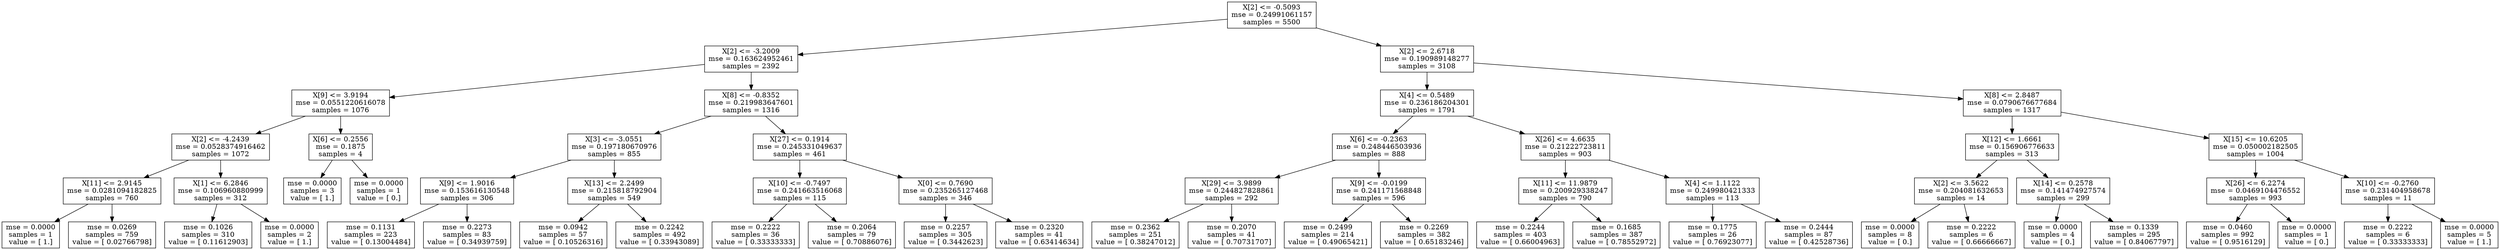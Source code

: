 digraph Tree {
0 [label="X[2] <= -0.5093\nmse = 0.24991061157\nsamples = 5500", shape="box"] ;
1 [label="X[2] <= -3.2009\nmse = 0.163624952461\nsamples = 2392", shape="box"] ;
0 -> 1 ;
2 [label="X[9] <= 3.9194\nmse = 0.0551220616078\nsamples = 1076", shape="box"] ;
1 -> 2 ;
3 [label="X[2] <= -4.2439\nmse = 0.0528374916462\nsamples = 1072", shape="box"] ;
2 -> 3 ;
4 [label="X[11] <= 2.9145\nmse = 0.0281094182825\nsamples = 760", shape="box"] ;
3 -> 4 ;
5 [label="mse = 0.0000\nsamples = 1\nvalue = [ 1.]", shape="box"] ;
4 -> 5 ;
6 [label="mse = 0.0269\nsamples = 759\nvalue = [ 0.02766798]", shape="box"] ;
4 -> 6 ;
7 [label="X[1] <= 6.2846\nmse = 0.106960880999\nsamples = 312", shape="box"] ;
3 -> 7 ;
8 [label="mse = 0.1026\nsamples = 310\nvalue = [ 0.11612903]", shape="box"] ;
7 -> 8 ;
9 [label="mse = 0.0000\nsamples = 2\nvalue = [ 1.]", shape="box"] ;
7 -> 9 ;
10 [label="X[6] <= 0.2556\nmse = 0.1875\nsamples = 4", shape="box"] ;
2 -> 10 ;
11 [label="mse = 0.0000\nsamples = 3\nvalue = [ 1.]", shape="box"] ;
10 -> 11 ;
12 [label="mse = 0.0000\nsamples = 1\nvalue = [ 0.]", shape="box"] ;
10 -> 12 ;
13 [label="X[8] <= -0.8352\nmse = 0.219983647601\nsamples = 1316", shape="box"] ;
1 -> 13 ;
14 [label="X[3] <= -3.0551\nmse = 0.197180670976\nsamples = 855", shape="box"] ;
13 -> 14 ;
15 [label="X[9] <= 1.9016\nmse = 0.153616130548\nsamples = 306", shape="box"] ;
14 -> 15 ;
16 [label="mse = 0.1131\nsamples = 223\nvalue = [ 0.13004484]", shape="box"] ;
15 -> 16 ;
17 [label="mse = 0.2273\nsamples = 83\nvalue = [ 0.34939759]", shape="box"] ;
15 -> 17 ;
18 [label="X[13] <= 2.2499\nmse = 0.215818792904\nsamples = 549", shape="box"] ;
14 -> 18 ;
19 [label="mse = 0.0942\nsamples = 57\nvalue = [ 0.10526316]", shape="box"] ;
18 -> 19 ;
20 [label="mse = 0.2242\nsamples = 492\nvalue = [ 0.33943089]", shape="box"] ;
18 -> 20 ;
21 [label="X[27] <= 0.1914\nmse = 0.245331049637\nsamples = 461", shape="box"] ;
13 -> 21 ;
22 [label="X[10] <= -0.7497\nmse = 0.241663516068\nsamples = 115", shape="box"] ;
21 -> 22 ;
23 [label="mse = 0.2222\nsamples = 36\nvalue = [ 0.33333333]", shape="box"] ;
22 -> 23 ;
24 [label="mse = 0.2064\nsamples = 79\nvalue = [ 0.70886076]", shape="box"] ;
22 -> 24 ;
25 [label="X[0] <= 0.7690\nmse = 0.235265127468\nsamples = 346", shape="box"] ;
21 -> 25 ;
26 [label="mse = 0.2257\nsamples = 305\nvalue = [ 0.3442623]", shape="box"] ;
25 -> 26 ;
27 [label="mse = 0.2320\nsamples = 41\nvalue = [ 0.63414634]", shape="box"] ;
25 -> 27 ;
28 [label="X[2] <= 2.6718\nmse = 0.190989148277\nsamples = 3108", shape="box"] ;
0 -> 28 ;
29 [label="X[4] <= 0.5489\nmse = 0.236186204301\nsamples = 1791", shape="box"] ;
28 -> 29 ;
30 [label="X[6] <= -0.2363\nmse = 0.248446503936\nsamples = 888", shape="box"] ;
29 -> 30 ;
31 [label="X[29] <= 3.9899\nmse = 0.244827828861\nsamples = 292", shape="box"] ;
30 -> 31 ;
32 [label="mse = 0.2362\nsamples = 251\nvalue = [ 0.38247012]", shape="box"] ;
31 -> 32 ;
33 [label="mse = 0.2070\nsamples = 41\nvalue = [ 0.70731707]", shape="box"] ;
31 -> 33 ;
34 [label="X[9] <= -0.0199\nmse = 0.241171568848\nsamples = 596", shape="box"] ;
30 -> 34 ;
35 [label="mse = 0.2499\nsamples = 214\nvalue = [ 0.49065421]", shape="box"] ;
34 -> 35 ;
36 [label="mse = 0.2269\nsamples = 382\nvalue = [ 0.65183246]", shape="box"] ;
34 -> 36 ;
37 [label="X[26] <= 4.6635\nmse = 0.21222723811\nsamples = 903", shape="box"] ;
29 -> 37 ;
38 [label="X[11] <= 11.9879\nmse = 0.200929338247\nsamples = 790", shape="box"] ;
37 -> 38 ;
39 [label="mse = 0.2244\nsamples = 403\nvalue = [ 0.66004963]", shape="box"] ;
38 -> 39 ;
40 [label="mse = 0.1685\nsamples = 387\nvalue = [ 0.78552972]", shape="box"] ;
38 -> 40 ;
41 [label="X[4] <= 1.1122\nmse = 0.249980421333\nsamples = 113", shape="box"] ;
37 -> 41 ;
42 [label="mse = 0.1775\nsamples = 26\nvalue = [ 0.76923077]", shape="box"] ;
41 -> 42 ;
43 [label="mse = 0.2444\nsamples = 87\nvalue = [ 0.42528736]", shape="box"] ;
41 -> 43 ;
44 [label="X[8] <= 2.8487\nmse = 0.0790676677684\nsamples = 1317", shape="box"] ;
28 -> 44 ;
45 [label="X[12] <= 1.6661\nmse = 0.156906776633\nsamples = 313", shape="box"] ;
44 -> 45 ;
46 [label="X[2] <= 3.5622\nmse = 0.204081632653\nsamples = 14", shape="box"] ;
45 -> 46 ;
47 [label="mse = 0.0000\nsamples = 8\nvalue = [ 0.]", shape="box"] ;
46 -> 47 ;
48 [label="mse = 0.2222\nsamples = 6\nvalue = [ 0.66666667]", shape="box"] ;
46 -> 48 ;
49 [label="X[14] <= 0.2578\nmse = 0.141474927574\nsamples = 299", shape="box"] ;
45 -> 49 ;
50 [label="mse = 0.0000\nsamples = 4\nvalue = [ 0.]", shape="box"] ;
49 -> 50 ;
51 [label="mse = 0.1339\nsamples = 295\nvalue = [ 0.84067797]", shape="box"] ;
49 -> 51 ;
52 [label="X[15] <= 10.6205\nmse = 0.050002182505\nsamples = 1004", shape="box"] ;
44 -> 52 ;
53 [label="X[26] <= 6.2274\nmse = 0.0469104476552\nsamples = 993", shape="box"] ;
52 -> 53 ;
54 [label="mse = 0.0460\nsamples = 992\nvalue = [ 0.9516129]", shape="box"] ;
53 -> 54 ;
55 [label="mse = 0.0000\nsamples = 1\nvalue = [ 0.]", shape="box"] ;
53 -> 55 ;
56 [label="X[10] <= -0.2760\nmse = 0.231404958678\nsamples = 11", shape="box"] ;
52 -> 56 ;
57 [label="mse = 0.2222\nsamples = 6\nvalue = [ 0.33333333]", shape="box"] ;
56 -> 57 ;
58 [label="mse = 0.0000\nsamples = 5\nvalue = [ 1.]", shape="box"] ;
56 -> 58 ;
}